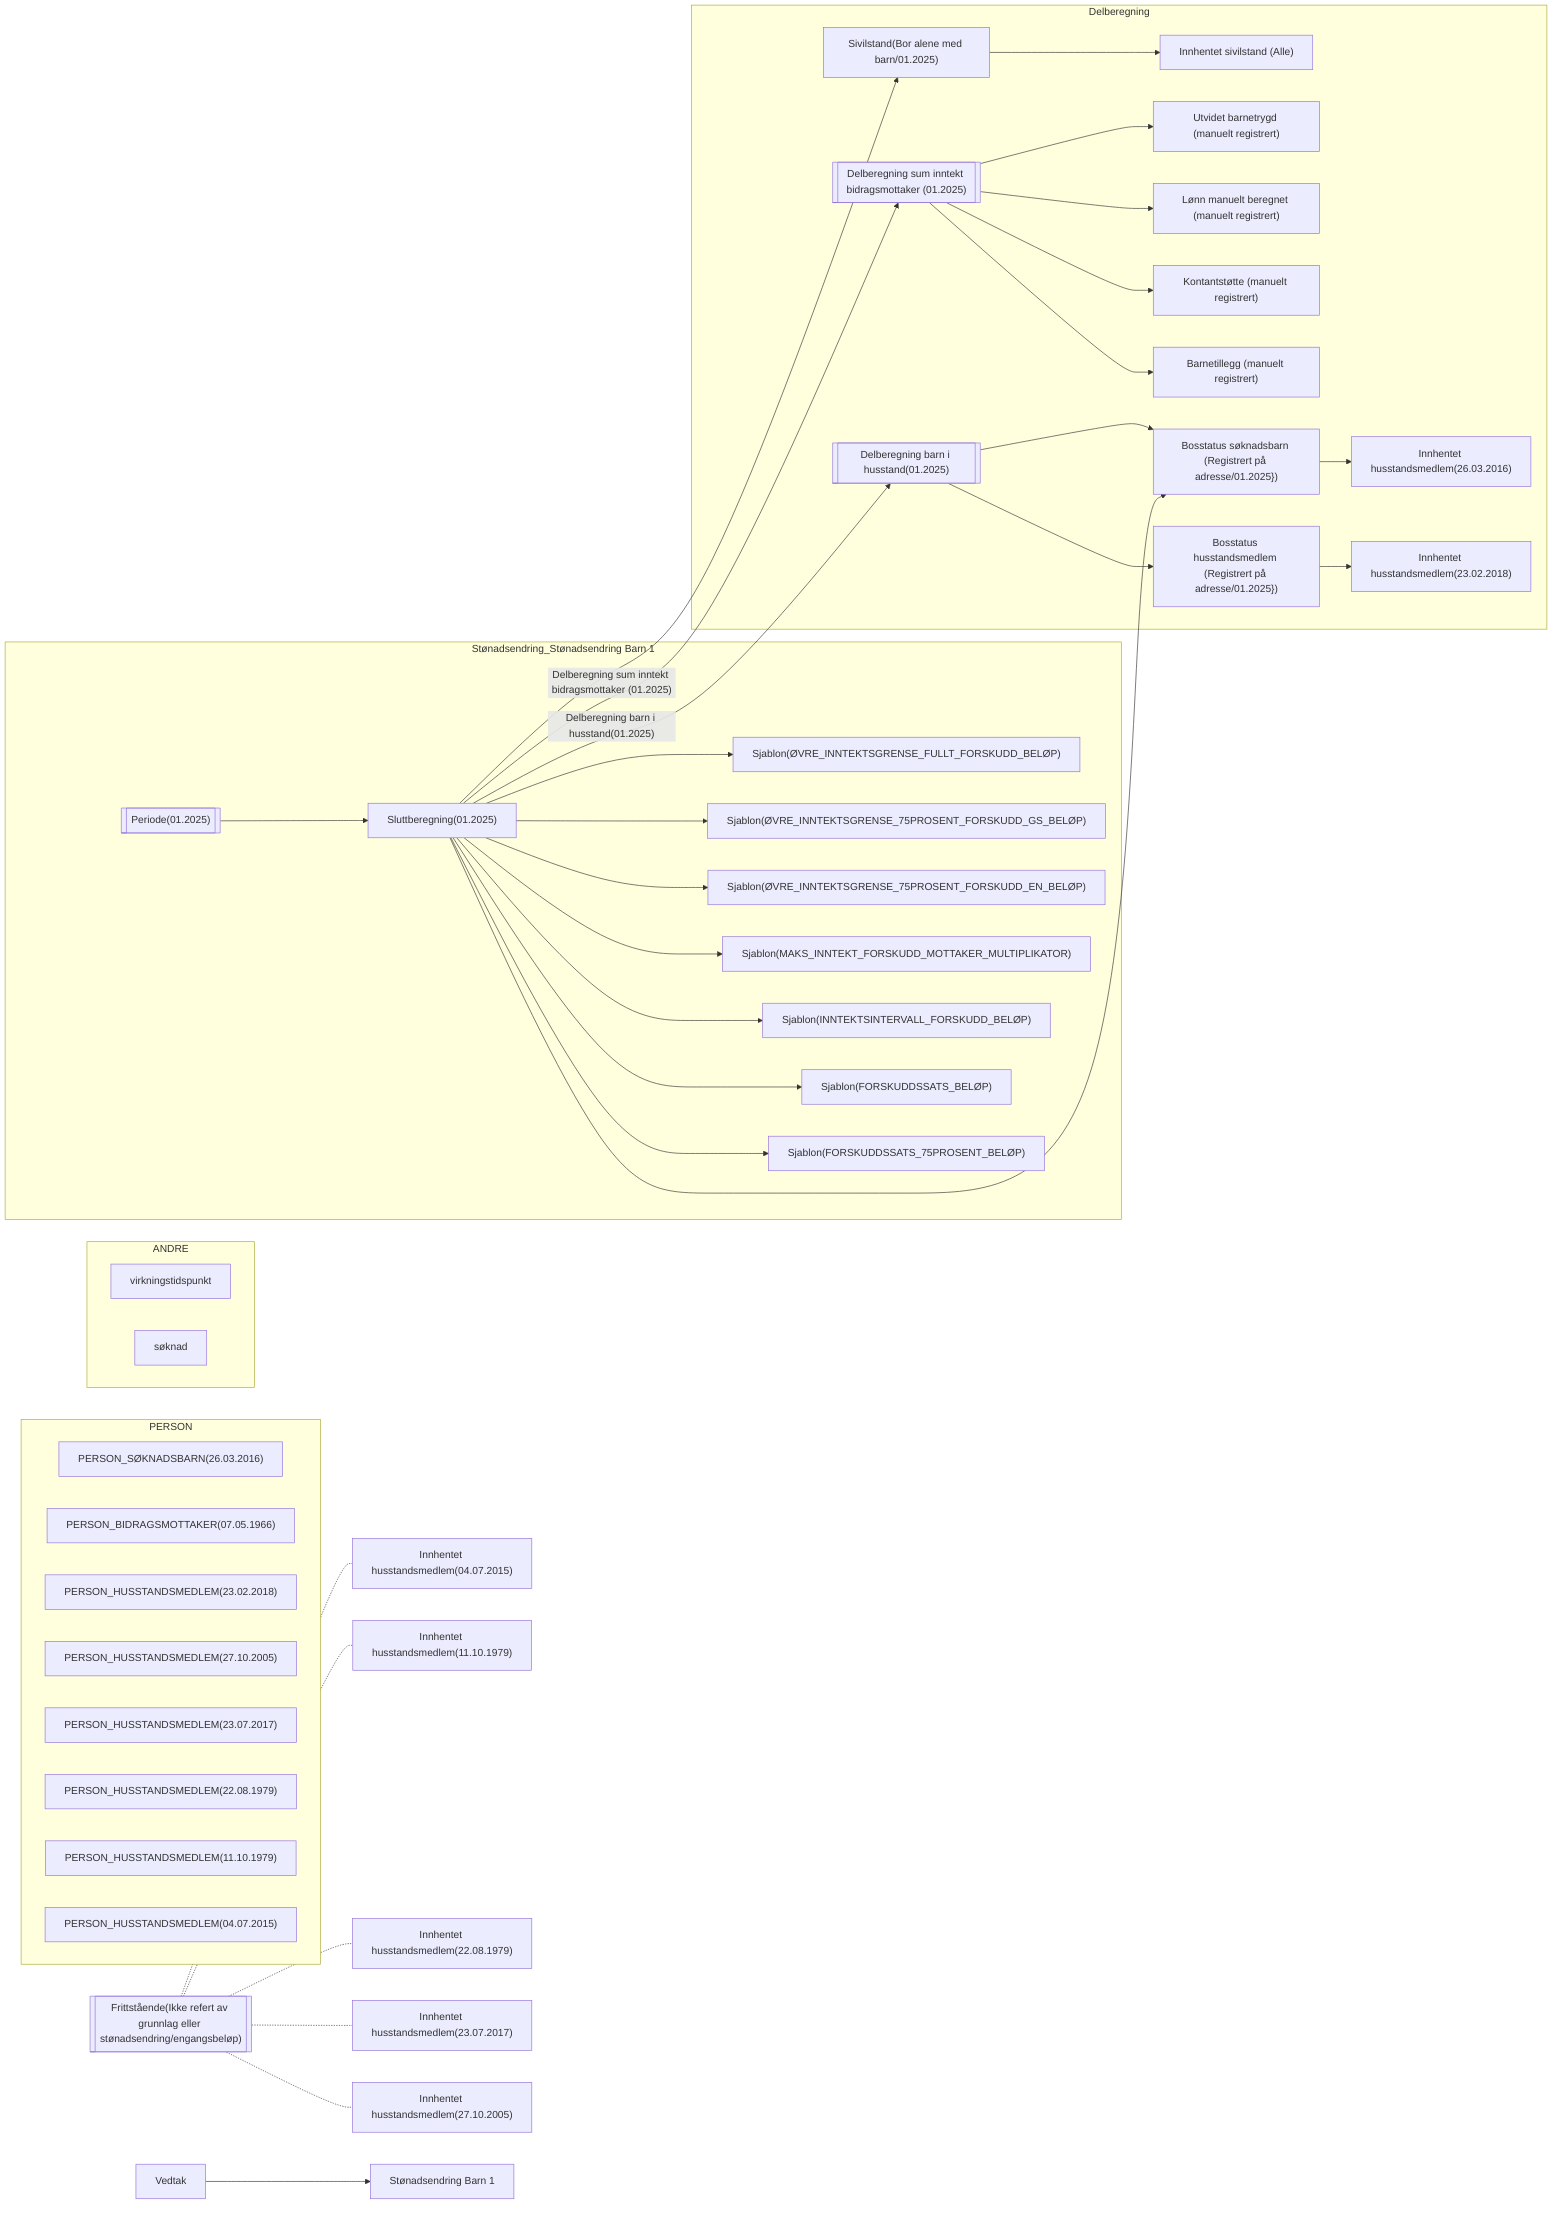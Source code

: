 flowchart LR
ikke_referert[["Frittstående(Ikke refert av grunnlag eller stønadsendring/engangsbeløp)"]] -.- innhentet_husstandsmedlem_person_PERSON_BIDRAGSMOTTAKER_19660507_920_person_PERSON_HUSSTANDSMEDLEM_20150704_innhentet_1586044995["Innhentet husstandsmedlem(04.07.2015)"]
ikke_referert[["Frittstående(Ikke refert av grunnlag eller stønadsendring/engangsbeløp)"]] -.- innhentet_husstandsmedlem_person_PERSON_BIDRAGSMOTTAKER_19660507_920_person_PERSON_HUSSTANDSMEDLEM_19791011_innhentet_-879930728["Innhentet husstandsmedlem(11.10.1979)"]
ikke_referert[["Frittstående(Ikke refert av grunnlag eller stønadsendring/engangsbeløp)"]] -.- innhentet_husstandsmedlem_person_PERSON_BIDRAGSMOTTAKER_19660507_920_person_PERSON_HUSSTANDSMEDLEM_19790822_innhentet_314312783["Innhentet husstandsmedlem(22.08.1979)"]
ikke_referert[["Frittstående(Ikke refert av grunnlag eller stønadsendring/engangsbeløp)"]] -.- innhentet_husstandsmedlem_person_PERSON_BIDRAGSMOTTAKER_19660507_920_person_PERSON_HUSSTANDSMEDLEM_20170723_innhentet_1143191584["Innhentet husstandsmedlem(23.07.2017)"]
ikke_referert[["Frittstående(Ikke refert av grunnlag eller stønadsendring/engangsbeløp)"]] -.- innhentet_husstandsmedlem_person_PERSON_BIDRAGSMOTTAKER_19660507_920_person_PERSON_HUSSTANDSMEDLEM_20051027_innhentet_-1402622917["Innhentet husstandsmedlem(27.10.2005)"]
Vedtak["Vedtak"] --> Stønadsendring_FORSKUDD_26431698667["Stønadsendring Barn 1"]
subgraph PERSON
direction LR
person_PERSON_SØKNADSBARN_20160326_919["PERSON_SØKNADSBARN(26.03.2016)"]
person_PERSON_BIDRAGSMOTTAKER_19660507_920["PERSON_BIDRAGSMOTTAKER(07.05.1966)"]
person_PERSON_HUSSTANDSMEDLEM_20180223_1058["PERSON_HUSSTANDSMEDLEM(23.02.2018)"]
person_PERSON_HUSSTANDSMEDLEM_20051027_innhentet_-1402622917["PERSON_HUSSTANDSMEDLEM(27.10.2005)"]
person_PERSON_HUSSTANDSMEDLEM_20170723_innhentet_1143191584["PERSON_HUSSTANDSMEDLEM(23.07.2017)"]
person_PERSON_HUSSTANDSMEDLEM_19790822_innhentet_314312783["PERSON_HUSSTANDSMEDLEM(22.08.1979)"]
person_PERSON_HUSSTANDSMEDLEM_19791011_innhentet_-879930728["PERSON_HUSSTANDSMEDLEM(11.10.1979)"]
person_PERSON_HUSSTANDSMEDLEM_20150704_innhentet_1586044995["PERSON_HUSSTANDSMEDLEM(04.07.2015)"]
end
subgraph ANDRE
direction LR
virkningstidspunkt["virkningstidspunkt"]
søknad["søknad"]
end
subgraph Delberegning
sivilstand_person_PERSON_BIDRAGSMOTTAKER_19660507_920_20250101["Sivilstand(Bor alene med barn/01.2025)"] --> innhentet_sivilstand_person_PERSON_BIDRAGSMOTTAKER_19660507_920["Innhentet sivilstand (Alle)"]
delberegning_DELBEREGNING_SUM_INNTEKT_person_PERSON_BIDRAGSMOTTAKER_19660507_920_person_PERSON_SØKNADSBARN_20160326_919_202501["Delberegning sum inntekt bidragsmottaker (01.2025)"] --> inntekt_UTVIDET_BARNETRYGD_person_PERSON_BIDRAGSMOTTAKER_19660507_920_20250101_3121["Utvidet barnetrygd (manuelt registrert)"]
delberegning_DELBEREGNING_SUM_INNTEKT_person_PERSON_BIDRAGSMOTTAKER_19660507_920_person_PERSON_SØKNADSBARN_20160326_919_202501["Delberegning sum inntekt bidragsmottaker (01.2025)"] --> inntekt_LØNN_MANUELT_BEREGNET_person_PERSON_BIDRAGSMOTTAKER_19660507_920_20250101_3119["Lønn manuelt beregnet (manuelt registrert)"]
delberegning_DELBEREGNING_SUM_INNTEKT_person_PERSON_BIDRAGSMOTTAKER_19660507_920_person_PERSON_SØKNADSBARN_20160326_919_202501["Delberegning sum inntekt bidragsmottaker (01.2025)"] --> inntekt_KONTANTSTØTTE__person_PERSON_BIDRAGSMOTTAKER_19660507_920_ba_person_PERSON_SØKNADSBARN_20160326_919_20250101_3122["Kontantstøtte (manuelt registrert)"]
delberegning_DELBEREGNING_SUM_INNTEKT_person_PERSON_BIDRAGSMOTTAKER_19660507_920_person_PERSON_SØKNADSBARN_20160326_919_202501["Delberegning sum inntekt bidragsmottaker (01.2025)"] --> inntekt_BARNETILLEGG_BARNETILLEGG_PENSJON_person_PERSON_BIDRAGSMOTTAKER_19660507_920_ba_person_PERSON_SØKNADSBARN_20160326_919_20250101_3120["Barnetillegg (manuelt registrert)"]
bostatus_person_PERSON_SØKNADSBARN_20160326_919_20250101["Bosstatus søknadsbarn (Registrert på adresse/01.2025})"] --> innhentet_husstandsmedlem_person_PERSON_BIDRAGSMOTTAKER_19660507_920_person_PERSON_SØKNADSBARN_20160326_919["Innhentet husstandsmedlem(26.03.2016)"]
delberegning_DELBEREGNING_BARN_I_HUSSTAND_person_PERSON_BIDRAGSMOTTAKER_19660507_920_person_PERSON_SØKNADSBARN_20160326_919_202501["Delberegning barn i husstand(01.2025)"] --> bostatus_person_PERSON_SØKNADSBARN_20160326_919_20250101["Bosstatus søknadsbarn (Registrert på adresse/01.2025})"]
bostatus_person_PERSON_HUSSTANDSMEDLEM_20180223_1058_20250101["Bosstatus husstandsmedlem (Registrert på adresse/01.2025})"] --> innhentet_husstandsmedlem_person_PERSON_BIDRAGSMOTTAKER_19660507_920_person_PERSON_HUSSTANDSMEDLEM_20180223_1058["Innhentet husstandsmedlem(23.02.2018)"]
delberegning_DELBEREGNING_BARN_I_HUSSTAND_person_PERSON_BIDRAGSMOTTAKER_19660507_920_person_PERSON_SØKNADSBARN_20160326_919_202501["Delberegning barn i husstand(01.2025)"] --> bostatus_person_PERSON_HUSSTANDSMEDLEM_20180223_1058_20250101["Bosstatus husstandsmedlem (Registrert på adresse/01.2025})"]
end
subgraph Stønadsendring_Stønadsendring Barn 1
sluttberegning_person_PERSON_SØKNADSBARN_20160326_919_202501["Sluttberegning(01.2025)"] --> sjablon_ØvreInntektsgrenseFulltForskuddBeløp_202407["Sjablon(ØVRE_INNTEKTSGRENSE_FULLT_FORSKUDD_BELØP)"]
sluttberegning_person_PERSON_SØKNADSBARN_20160326_919_202501["Sluttberegning(01.2025)"] --> sjablon_ØvreInntektsgrense75ProsentForskuddGSBeløp_202407["Sjablon(ØVRE_INNTEKTSGRENSE_75PROSENT_FORSKUDD_GS_BELØP)"]
sluttberegning_person_PERSON_SØKNADSBARN_20160326_919_202501["Sluttberegning(01.2025)"] --> sjablon_ØvreInntektsgrense75ProsentForskuddEnBeløp_202407["Sjablon(ØVRE_INNTEKTSGRENSE_75PROSENT_FORSKUDD_EN_BELØP)"]
sluttberegning_person_PERSON_SØKNADSBARN_20160326_919_202501["Sluttberegning(01.2025)"] --> sjablon_MaksInntektForskuddMottakerMultiplikator_202307["Sjablon(MAKS_INNTEKT_FORSKUDD_MOTTAKER_MULTIPLIKATOR)"]
sluttberegning_person_PERSON_SØKNADSBARN_20160326_919_202501["Sluttberegning(01.2025)"] --> sjablon_InntektsintervallForskuddBeløp_202407["Sjablon(INNTEKTSINTERVALL_FORSKUDD_BELØP)"]
sluttberegning_person_PERSON_SØKNADSBARN_20160326_919_202501["Sluttberegning(01.2025)"] --> sjablon_ForskuddssatsBeløp_202407["Sjablon(FORSKUDDSSATS_BELØP)"]
sluttberegning_person_PERSON_SØKNADSBARN_20160326_919_202501["Sluttberegning(01.2025)"] --> sjablon_Forskuddssats75ProsentBeløp_202407["Sjablon(FORSKUDDSSATS_75PROSENT_BELØP)"]
sluttberegning_person_PERSON_SØKNADSBARN_20160326_919_202501["Sluttberegning(01.2025)"] --> sivilstand_person_PERSON_BIDRAGSMOTTAKER_19660507_920_20250101["Sivilstand(Bor alene med barn/01.2025)"]
sluttberegning_person_PERSON_SØKNADSBARN_20160326_919_202501["Sluttberegning(01.2025)"] --> |"Delberegning sum inntekt bidragsmottaker (01.2025)"| delberegning_DELBEREGNING_SUM_INNTEKT_person_PERSON_BIDRAGSMOTTAKER_19660507_920_person_PERSON_SØKNADSBARN_20160326_919_202501[["Delberegning sum inntekt bidragsmottaker (01.2025)"]]
sluttberegning_person_PERSON_SØKNADSBARN_20160326_919_202501["Sluttberegning(01.2025)"] --> |"Delberegning barn i husstand(01.2025)"| delberegning_DELBEREGNING_BARN_I_HUSSTAND_person_PERSON_BIDRAGSMOTTAKER_19660507_920_person_PERSON_SØKNADSBARN_20160326_919_202501[["Delberegning barn i husstand(01.2025)"]]
sluttberegning_person_PERSON_SØKNADSBARN_20160326_919_202501["Sluttberegning(01.2025)"] --> bostatus_person_PERSON_SØKNADSBARN_20160326_919_20250101["Bosstatus søknadsbarn (Registrert på adresse/01.2025})"]
Periode01.202526431698667[["Periode(01.2025)"]] --> sluttberegning_person_PERSON_SØKNADSBARN_20160326_919_202501
end